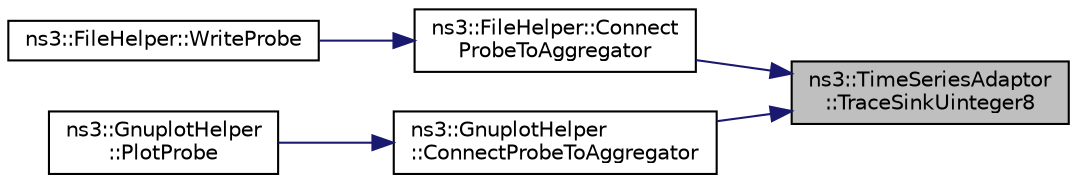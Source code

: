 digraph "ns3::TimeSeriesAdaptor::TraceSinkUinteger8"
{
 // LATEX_PDF_SIZE
  edge [fontname="Helvetica",fontsize="10",labelfontname="Helvetica",labelfontsize="10"];
  node [fontname="Helvetica",fontsize="10",shape=record];
  rankdir="RL";
  Node1 [label="ns3::TimeSeriesAdaptor\l::TraceSinkUinteger8",height=0.2,width=0.4,color="black", fillcolor="grey75", style="filled", fontcolor="black",tooltip="Trace sink for receiving data from uint8_t valued trace sources."];
  Node1 -> Node2 [dir="back",color="midnightblue",fontsize="10",style="solid",fontname="Helvetica"];
  Node2 [label="ns3::FileHelper::Connect\lProbeToAggregator",height=0.2,width=0.4,color="black", fillcolor="white", style="filled",URL="$classns3_1_1_file_helper.html#af67443ae87a58eeaa0536b38e9349a07",tooltip="Connects the probe to the aggregator."];
  Node2 -> Node3 [dir="back",color="midnightblue",fontsize="10",style="solid",fontname="Helvetica"];
  Node3 [label="ns3::FileHelper::WriteProbe",height=0.2,width=0.4,color="black", fillcolor="white", style="filled",URL="$classns3_1_1_file_helper.html#a365494ad1ae02d54ac2e3a134a101d2b",tooltip=" "];
  Node1 -> Node4 [dir="back",color="midnightblue",fontsize="10",style="solid",fontname="Helvetica"];
  Node4 [label="ns3::GnuplotHelper\l::ConnectProbeToAggregator",height=0.2,width=0.4,color="black", fillcolor="white", style="filled",URL="$classns3_1_1_gnuplot_helper.html#ad80ba9cf7fe4c4c5fc9c165d7d04955d",tooltip="Connects the probe to the aggregator."];
  Node4 -> Node5 [dir="back",color="midnightblue",fontsize="10",style="solid",fontname="Helvetica"];
  Node5 [label="ns3::GnuplotHelper\l::PlotProbe",height=0.2,width=0.4,color="black", fillcolor="white", style="filled",URL="$classns3_1_1_gnuplot_helper.html#a755eeb654e6d2c3ab3ab9674e21480f9",tooltip=" "];
}

